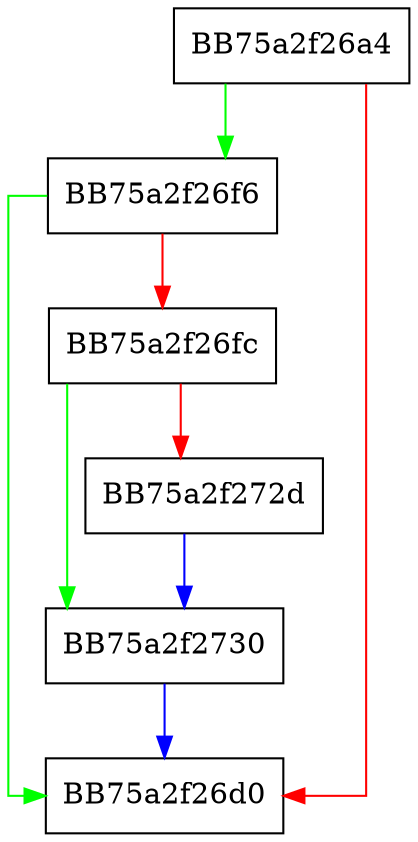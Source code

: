 digraph _Getcat {
  node [shape="box"];
  graph [splines=ortho];
  BB75a2f26a4 -> BB75a2f26f6 [color="green"];
  BB75a2f26a4 -> BB75a2f26d0 [color="red"];
  BB75a2f26f6 -> BB75a2f26d0 [color="green"];
  BB75a2f26f6 -> BB75a2f26fc [color="red"];
  BB75a2f26fc -> BB75a2f2730 [color="green"];
  BB75a2f26fc -> BB75a2f272d [color="red"];
  BB75a2f272d -> BB75a2f2730 [color="blue"];
  BB75a2f2730 -> BB75a2f26d0 [color="blue"];
}